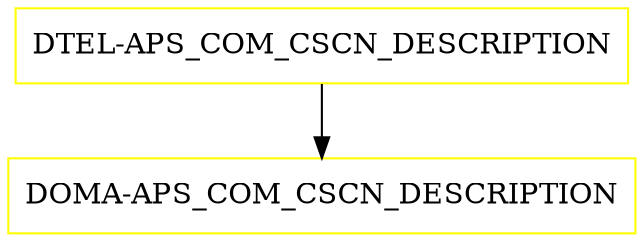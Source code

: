 digraph G {
  "DTEL-APS_COM_CSCN_DESCRIPTION" [shape=box,color=yellow];
  "DOMA-APS_COM_CSCN_DESCRIPTION" [shape=box,color=yellow,URL="./DOMA_APS_COM_CSCN_DESCRIPTION.html"];
  "DTEL-APS_COM_CSCN_DESCRIPTION" -> "DOMA-APS_COM_CSCN_DESCRIPTION";
}
